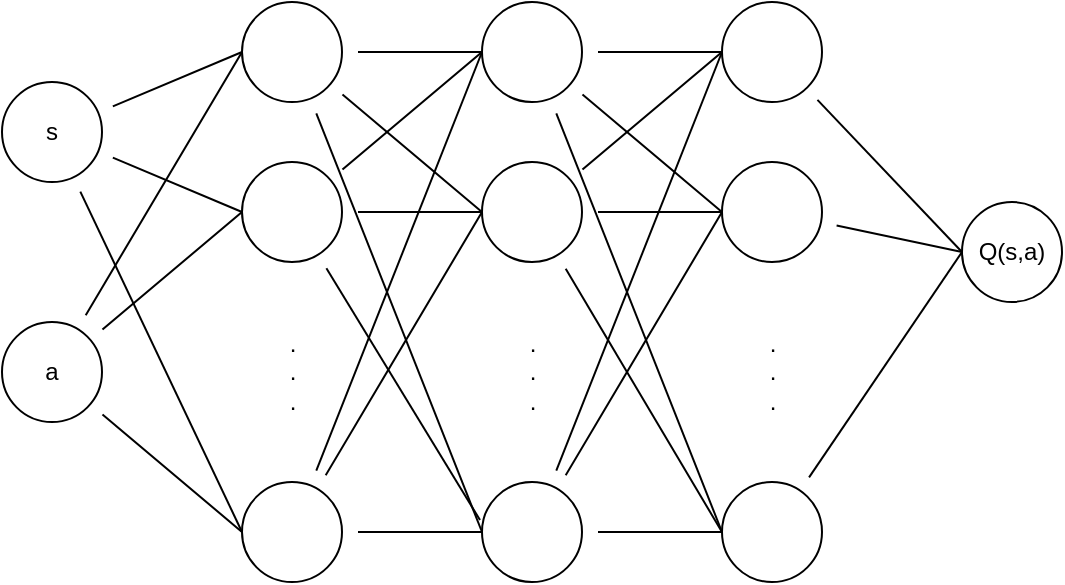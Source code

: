 <mxfile version="18.1.2" type="device"><diagram id="C5RBs43oDa-KdzZeNtuy" name="Page-1"><mxGraphModel dx="1290" dy="697" grid="1" gridSize="10" guides="1" tooltips="1" connect="1" arrows="1" fold="1" page="1" pageScale="1" pageWidth="827" pageHeight="1169" math="0" shadow="0"><root><mxCell id="WIyWlLk6GJQsqaUBKTNV-0"/><mxCell id="WIyWlLk6GJQsqaUBKTNV-1" parent="WIyWlLk6GJQsqaUBKTNV-0"/><mxCell id="BedICG-R2N1UFX3gs-wQ-22" style="edgeStyle=none;rounded=0;orthogonalLoop=1;jettySize=auto;html=1;entryX=0;entryY=0.5;entryDx=0;entryDy=0;endArrow=none;startSize=14;endSize=14;sourcePerimeterSpacing=8;targetPerimeterSpacing=8;endFill=0;" edge="1" parent="WIyWlLk6GJQsqaUBKTNV-1" source="BedICG-R2N1UFX3gs-wQ-0" target="BedICG-R2N1UFX3gs-wQ-4"><mxGeometry relative="1" as="geometry"/></mxCell><mxCell id="BedICG-R2N1UFX3gs-wQ-23" style="edgeStyle=none;rounded=0;orthogonalLoop=1;jettySize=auto;html=1;entryX=0;entryY=0.5;entryDx=0;entryDy=0;endArrow=none;endFill=0;startSize=14;endSize=14;sourcePerimeterSpacing=8;targetPerimeterSpacing=8;" edge="1" parent="WIyWlLk6GJQsqaUBKTNV-1" source="BedICG-R2N1UFX3gs-wQ-0" target="BedICG-R2N1UFX3gs-wQ-5"><mxGeometry relative="1" as="geometry"/></mxCell><mxCell id="BedICG-R2N1UFX3gs-wQ-24" style="edgeStyle=none;rounded=0;orthogonalLoop=1;jettySize=auto;html=1;entryX=0;entryY=0.5;entryDx=0;entryDy=0;endArrow=none;endFill=0;startSize=14;endSize=14;sourcePerimeterSpacing=8;targetPerimeterSpacing=8;" edge="1" parent="WIyWlLk6GJQsqaUBKTNV-1" source="BedICG-R2N1UFX3gs-wQ-0" target="BedICG-R2N1UFX3gs-wQ-6"><mxGeometry relative="1" as="geometry"/></mxCell><mxCell id="BedICG-R2N1UFX3gs-wQ-0" value="s" style="ellipse;whiteSpace=wrap;html=1;aspect=fixed;hachureGap=4;" vertex="1" parent="WIyWlLk6GJQsqaUBKTNV-1"><mxGeometry x="120" y="190" width="50" height="50" as="geometry"/></mxCell><mxCell id="BedICG-R2N1UFX3gs-wQ-25" style="edgeStyle=none;rounded=0;orthogonalLoop=1;jettySize=auto;html=1;entryX=0;entryY=0.5;entryDx=0;entryDy=0;endArrow=none;endFill=0;startSize=14;endSize=14;sourcePerimeterSpacing=8;targetPerimeterSpacing=8;" edge="1" parent="WIyWlLk6GJQsqaUBKTNV-1" source="BedICG-R2N1UFX3gs-wQ-1" target="BedICG-R2N1UFX3gs-wQ-4"><mxGeometry relative="1" as="geometry"/></mxCell><mxCell id="BedICG-R2N1UFX3gs-wQ-26" style="edgeStyle=none;rounded=0;orthogonalLoop=1;jettySize=auto;html=1;entryX=0;entryY=0.5;entryDx=0;entryDy=0;endArrow=none;endFill=0;startSize=14;endSize=14;sourcePerimeterSpacing=8;targetPerimeterSpacing=8;" edge="1" parent="WIyWlLk6GJQsqaUBKTNV-1" source="BedICG-R2N1UFX3gs-wQ-1" target="BedICG-R2N1UFX3gs-wQ-5"><mxGeometry relative="1" as="geometry"/></mxCell><mxCell id="BedICG-R2N1UFX3gs-wQ-27" style="edgeStyle=none;rounded=0;orthogonalLoop=1;jettySize=auto;html=1;entryX=0;entryY=0.5;entryDx=0;entryDy=0;endArrow=none;endFill=0;startSize=14;endSize=14;sourcePerimeterSpacing=8;targetPerimeterSpacing=8;" edge="1" parent="WIyWlLk6GJQsqaUBKTNV-1" source="BedICG-R2N1UFX3gs-wQ-1" target="BedICG-R2N1UFX3gs-wQ-6"><mxGeometry relative="1" as="geometry"/></mxCell><mxCell id="BedICG-R2N1UFX3gs-wQ-1" value="a" style="ellipse;whiteSpace=wrap;html=1;aspect=fixed;hachureGap=4;" vertex="1" parent="WIyWlLk6GJQsqaUBKTNV-1"><mxGeometry x="120" y="310" width="50" height="50" as="geometry"/></mxCell><mxCell id="BedICG-R2N1UFX3gs-wQ-35" style="edgeStyle=none;rounded=0;orthogonalLoop=1;jettySize=auto;html=1;entryX=0;entryY=0.5;entryDx=0;entryDy=0;endArrow=none;endFill=0;startSize=14;endSize=14;sourcePerimeterSpacing=8;targetPerimeterSpacing=8;" edge="1" parent="WIyWlLk6GJQsqaUBKTNV-1" source="BedICG-R2N1UFX3gs-wQ-4" target="BedICG-R2N1UFX3gs-wQ-8"><mxGeometry relative="1" as="geometry"/></mxCell><mxCell id="BedICG-R2N1UFX3gs-wQ-36" style="edgeStyle=none;rounded=0;orthogonalLoop=1;jettySize=auto;html=1;entryX=0;entryY=0.5;entryDx=0;entryDy=0;endArrow=none;endFill=0;startSize=14;endSize=14;sourcePerimeterSpacing=8;targetPerimeterSpacing=8;" edge="1" parent="WIyWlLk6GJQsqaUBKTNV-1" source="BedICG-R2N1UFX3gs-wQ-4" target="BedICG-R2N1UFX3gs-wQ-9"><mxGeometry relative="1" as="geometry"/></mxCell><mxCell id="BedICG-R2N1UFX3gs-wQ-37" style="edgeStyle=none;rounded=0;orthogonalLoop=1;jettySize=auto;html=1;entryX=0;entryY=0.5;entryDx=0;entryDy=0;endArrow=none;endFill=0;startSize=14;endSize=14;sourcePerimeterSpacing=8;targetPerimeterSpacing=8;" edge="1" parent="WIyWlLk6GJQsqaUBKTNV-1" source="BedICG-R2N1UFX3gs-wQ-4" target="BedICG-R2N1UFX3gs-wQ-10"><mxGeometry relative="1" as="geometry"/></mxCell><mxCell id="BedICG-R2N1UFX3gs-wQ-4" value="" style="ellipse;whiteSpace=wrap;html=1;aspect=fixed;hachureGap=4;" vertex="1" parent="WIyWlLk6GJQsqaUBKTNV-1"><mxGeometry x="240" y="150" width="50" height="50" as="geometry"/></mxCell><mxCell id="BedICG-R2N1UFX3gs-wQ-32" style="edgeStyle=none;rounded=0;orthogonalLoop=1;jettySize=auto;html=1;entryX=-0.02;entryY=0.38;entryDx=0;entryDy=0;entryPerimeter=0;endArrow=none;endFill=0;startSize=14;endSize=14;sourcePerimeterSpacing=8;targetPerimeterSpacing=8;" edge="1" parent="WIyWlLk6GJQsqaUBKTNV-1" source="BedICG-R2N1UFX3gs-wQ-5" target="BedICG-R2N1UFX3gs-wQ-10"><mxGeometry relative="1" as="geometry"/></mxCell><mxCell id="BedICG-R2N1UFX3gs-wQ-33" style="edgeStyle=none;rounded=0;orthogonalLoop=1;jettySize=auto;html=1;entryX=0;entryY=0.5;entryDx=0;entryDy=0;endArrow=none;endFill=0;startSize=14;endSize=14;sourcePerimeterSpacing=8;targetPerimeterSpacing=8;" edge="1" parent="WIyWlLk6GJQsqaUBKTNV-1" source="BedICG-R2N1UFX3gs-wQ-5" target="BedICG-R2N1UFX3gs-wQ-9"><mxGeometry relative="1" as="geometry"/></mxCell><mxCell id="BedICG-R2N1UFX3gs-wQ-34" style="edgeStyle=none;rounded=0;orthogonalLoop=1;jettySize=auto;html=1;entryX=0;entryY=0.5;entryDx=0;entryDy=0;endArrow=none;endFill=0;startSize=14;endSize=14;sourcePerimeterSpacing=8;targetPerimeterSpacing=8;" edge="1" parent="WIyWlLk6GJQsqaUBKTNV-1" source="BedICG-R2N1UFX3gs-wQ-5" target="BedICG-R2N1UFX3gs-wQ-8"><mxGeometry relative="1" as="geometry"/></mxCell><mxCell id="BedICG-R2N1UFX3gs-wQ-5" value="" style="ellipse;whiteSpace=wrap;html=1;aspect=fixed;hachureGap=4;" vertex="1" parent="WIyWlLk6GJQsqaUBKTNV-1"><mxGeometry x="240" y="230" width="50" height="50" as="geometry"/></mxCell><mxCell id="BedICG-R2N1UFX3gs-wQ-28" style="edgeStyle=none;rounded=0;orthogonalLoop=1;jettySize=auto;html=1;entryX=0;entryY=0.5;entryDx=0;entryDy=0;endArrow=none;endFill=0;startSize=14;endSize=14;sourcePerimeterSpacing=8;targetPerimeterSpacing=8;" edge="1" parent="WIyWlLk6GJQsqaUBKTNV-1" source="BedICG-R2N1UFX3gs-wQ-6" target="BedICG-R2N1UFX3gs-wQ-10"><mxGeometry relative="1" as="geometry"/></mxCell><mxCell id="BedICG-R2N1UFX3gs-wQ-30" style="edgeStyle=none;rounded=0;orthogonalLoop=1;jettySize=auto;html=1;entryX=0;entryY=0.5;entryDx=0;entryDy=0;endArrow=none;endFill=0;startSize=14;endSize=14;sourcePerimeterSpacing=8;targetPerimeterSpacing=8;" edge="1" parent="WIyWlLk6GJQsqaUBKTNV-1" source="BedICG-R2N1UFX3gs-wQ-6" target="BedICG-R2N1UFX3gs-wQ-9"><mxGeometry relative="1" as="geometry"/></mxCell><mxCell id="BedICG-R2N1UFX3gs-wQ-31" style="edgeStyle=none;rounded=0;orthogonalLoop=1;jettySize=auto;html=1;entryX=0;entryY=0.5;entryDx=0;entryDy=0;endArrow=none;endFill=0;startSize=14;endSize=14;sourcePerimeterSpacing=8;targetPerimeterSpacing=8;" edge="1" parent="WIyWlLk6GJQsqaUBKTNV-1" source="BedICG-R2N1UFX3gs-wQ-6" target="BedICG-R2N1UFX3gs-wQ-8"><mxGeometry relative="1" as="geometry"/></mxCell><mxCell id="BedICG-R2N1UFX3gs-wQ-6" value="" style="ellipse;whiteSpace=wrap;html=1;aspect=fixed;hachureGap=4;" vertex="1" parent="WIyWlLk6GJQsqaUBKTNV-1"><mxGeometry x="240" y="390" width="50" height="50" as="geometry"/></mxCell><mxCell id="BedICG-R2N1UFX3gs-wQ-38" style="edgeStyle=none;rounded=0;orthogonalLoop=1;jettySize=auto;html=1;entryX=0;entryY=0.5;entryDx=0;entryDy=0;endArrow=none;endFill=0;startSize=14;endSize=14;sourcePerimeterSpacing=8;targetPerimeterSpacing=8;" edge="1" parent="WIyWlLk6GJQsqaUBKTNV-1" source="BedICG-R2N1UFX3gs-wQ-8" target="BedICG-R2N1UFX3gs-wQ-11"><mxGeometry relative="1" as="geometry"/></mxCell><mxCell id="BedICG-R2N1UFX3gs-wQ-39" style="edgeStyle=none;rounded=0;orthogonalLoop=1;jettySize=auto;html=1;entryX=0;entryY=0.5;entryDx=0;entryDy=0;endArrow=none;endFill=0;startSize=14;endSize=14;sourcePerimeterSpacing=8;targetPerimeterSpacing=8;" edge="1" parent="WIyWlLk6GJQsqaUBKTNV-1" source="BedICG-R2N1UFX3gs-wQ-8" target="BedICG-R2N1UFX3gs-wQ-12"><mxGeometry relative="1" as="geometry"/></mxCell><mxCell id="BedICG-R2N1UFX3gs-wQ-40" style="edgeStyle=none;rounded=0;orthogonalLoop=1;jettySize=auto;html=1;entryX=0;entryY=0.5;entryDx=0;entryDy=0;endArrow=none;endFill=0;startSize=14;endSize=14;sourcePerimeterSpacing=8;targetPerimeterSpacing=8;" edge="1" parent="WIyWlLk6GJQsqaUBKTNV-1" source="BedICG-R2N1UFX3gs-wQ-8" target="BedICG-R2N1UFX3gs-wQ-13"><mxGeometry relative="1" as="geometry"/></mxCell><mxCell id="BedICG-R2N1UFX3gs-wQ-8" value="" style="ellipse;whiteSpace=wrap;html=1;aspect=fixed;hachureGap=4;" vertex="1" parent="WIyWlLk6GJQsqaUBKTNV-1"><mxGeometry x="360" y="150" width="50" height="50" as="geometry"/></mxCell><mxCell id="BedICG-R2N1UFX3gs-wQ-41" style="edgeStyle=none;rounded=0;orthogonalLoop=1;jettySize=auto;html=1;entryX=0;entryY=0.5;entryDx=0;entryDy=0;endArrow=none;endFill=0;startSize=14;endSize=14;sourcePerimeterSpacing=8;targetPerimeterSpacing=8;" edge="1" parent="WIyWlLk6GJQsqaUBKTNV-1" source="BedICG-R2N1UFX3gs-wQ-9" target="BedICG-R2N1UFX3gs-wQ-11"><mxGeometry relative="1" as="geometry"/></mxCell><mxCell id="BedICG-R2N1UFX3gs-wQ-42" style="edgeStyle=none;rounded=0;orthogonalLoop=1;jettySize=auto;html=1;entryX=0;entryY=0.5;entryDx=0;entryDy=0;endArrow=none;endFill=0;startSize=14;endSize=14;sourcePerimeterSpacing=8;targetPerimeterSpacing=8;" edge="1" parent="WIyWlLk6GJQsqaUBKTNV-1" source="BedICG-R2N1UFX3gs-wQ-9" target="BedICG-R2N1UFX3gs-wQ-12"><mxGeometry relative="1" as="geometry"/></mxCell><mxCell id="BedICG-R2N1UFX3gs-wQ-43" style="edgeStyle=none;rounded=0;orthogonalLoop=1;jettySize=auto;html=1;entryX=0;entryY=0.5;entryDx=0;entryDy=0;endArrow=none;endFill=0;startSize=14;endSize=14;sourcePerimeterSpacing=8;targetPerimeterSpacing=8;" edge="1" parent="WIyWlLk6GJQsqaUBKTNV-1" source="BedICG-R2N1UFX3gs-wQ-9" target="BedICG-R2N1UFX3gs-wQ-13"><mxGeometry relative="1" as="geometry"/></mxCell><mxCell id="BedICG-R2N1UFX3gs-wQ-9" value="" style="ellipse;whiteSpace=wrap;html=1;aspect=fixed;hachureGap=4;" vertex="1" parent="WIyWlLk6GJQsqaUBKTNV-1"><mxGeometry x="360" y="230" width="50" height="50" as="geometry"/></mxCell><mxCell id="BedICG-R2N1UFX3gs-wQ-29" style="edgeStyle=none;rounded=0;orthogonalLoop=1;jettySize=auto;html=1;entryX=0;entryY=0.5;entryDx=0;entryDy=0;endArrow=none;endFill=0;startSize=14;endSize=14;sourcePerimeterSpacing=8;targetPerimeterSpacing=8;" edge="1" parent="WIyWlLk6GJQsqaUBKTNV-1" source="BedICG-R2N1UFX3gs-wQ-10" target="BedICG-R2N1UFX3gs-wQ-13"><mxGeometry relative="1" as="geometry"/></mxCell><mxCell id="BedICG-R2N1UFX3gs-wQ-44" style="edgeStyle=none;rounded=0;orthogonalLoop=1;jettySize=auto;html=1;entryX=0;entryY=0.5;entryDx=0;entryDy=0;endArrow=none;endFill=0;startSize=14;endSize=14;sourcePerimeterSpacing=8;targetPerimeterSpacing=8;" edge="1" parent="WIyWlLk6GJQsqaUBKTNV-1" source="BedICG-R2N1UFX3gs-wQ-10" target="BedICG-R2N1UFX3gs-wQ-12"><mxGeometry relative="1" as="geometry"/></mxCell><mxCell id="BedICG-R2N1UFX3gs-wQ-45" style="edgeStyle=none;rounded=0;orthogonalLoop=1;jettySize=auto;html=1;entryX=0;entryY=0.5;entryDx=0;entryDy=0;endArrow=none;endFill=0;startSize=14;endSize=14;sourcePerimeterSpacing=8;targetPerimeterSpacing=8;" edge="1" parent="WIyWlLk6GJQsqaUBKTNV-1" source="BedICG-R2N1UFX3gs-wQ-10" target="BedICG-R2N1UFX3gs-wQ-11"><mxGeometry relative="1" as="geometry"/></mxCell><mxCell id="BedICG-R2N1UFX3gs-wQ-10" value="" style="ellipse;whiteSpace=wrap;html=1;aspect=fixed;hachureGap=4;" vertex="1" parent="WIyWlLk6GJQsqaUBKTNV-1"><mxGeometry x="360" y="390" width="50" height="50" as="geometry"/></mxCell><mxCell id="BedICG-R2N1UFX3gs-wQ-46" style="edgeStyle=none;rounded=0;orthogonalLoop=1;jettySize=auto;html=1;entryX=0;entryY=0.5;entryDx=0;entryDy=0;endArrow=none;endFill=0;startSize=14;endSize=14;sourcePerimeterSpacing=8;targetPerimeterSpacing=8;" edge="1" parent="WIyWlLk6GJQsqaUBKTNV-1" source="BedICG-R2N1UFX3gs-wQ-11" target="BedICG-R2N1UFX3gs-wQ-17"><mxGeometry relative="1" as="geometry"/></mxCell><mxCell id="BedICG-R2N1UFX3gs-wQ-11" value="" style="ellipse;whiteSpace=wrap;html=1;aspect=fixed;hachureGap=4;" vertex="1" parent="WIyWlLk6GJQsqaUBKTNV-1"><mxGeometry x="480" y="150" width="50" height="50" as="geometry"/></mxCell><mxCell id="BedICG-R2N1UFX3gs-wQ-47" style="edgeStyle=none;rounded=0;orthogonalLoop=1;jettySize=auto;html=1;entryX=0;entryY=0.5;entryDx=0;entryDy=0;endArrow=none;endFill=0;startSize=14;endSize=14;sourcePerimeterSpacing=8;targetPerimeterSpacing=8;" edge="1" parent="WIyWlLk6GJQsqaUBKTNV-1" source="BedICG-R2N1UFX3gs-wQ-12" target="BedICG-R2N1UFX3gs-wQ-17"><mxGeometry relative="1" as="geometry"/></mxCell><mxCell id="BedICG-R2N1UFX3gs-wQ-12" value="" style="ellipse;whiteSpace=wrap;html=1;aspect=fixed;hachureGap=4;" vertex="1" parent="WIyWlLk6GJQsqaUBKTNV-1"><mxGeometry x="480" y="230" width="50" height="50" as="geometry"/></mxCell><mxCell id="BedICG-R2N1UFX3gs-wQ-48" style="edgeStyle=none;rounded=0;orthogonalLoop=1;jettySize=auto;html=1;entryX=0;entryY=0.5;entryDx=0;entryDy=0;endArrow=none;endFill=0;startSize=14;endSize=14;sourcePerimeterSpacing=8;targetPerimeterSpacing=8;" edge="1" parent="WIyWlLk6GJQsqaUBKTNV-1" source="BedICG-R2N1UFX3gs-wQ-13" target="BedICG-R2N1UFX3gs-wQ-17"><mxGeometry relative="1" as="geometry"/></mxCell><mxCell id="BedICG-R2N1UFX3gs-wQ-13" value="" style="ellipse;whiteSpace=wrap;html=1;aspect=fixed;hachureGap=4;" vertex="1" parent="WIyWlLk6GJQsqaUBKTNV-1"><mxGeometry x="480" y="390" width="50" height="50" as="geometry"/></mxCell><mxCell id="BedICG-R2N1UFX3gs-wQ-17" value="Q(s,a)" style="ellipse;whiteSpace=wrap;html=1;aspect=fixed;hachureGap=4;" vertex="1" parent="WIyWlLk6GJQsqaUBKTNV-1"><mxGeometry x="600" y="250" width="50" height="50" as="geometry"/></mxCell><mxCell id="BedICG-R2N1UFX3gs-wQ-49" value=".&lt;br&gt;.&lt;br&gt;.&lt;br&gt;" style="text;html=1;align=center;verticalAlign=middle;resizable=0;points=[];autosize=1;strokeColor=none;fillColor=none;hachureGap=4;" vertex="1" parent="WIyWlLk6GJQsqaUBKTNV-1"><mxGeometry x="255" y="310" width="20" height="50" as="geometry"/></mxCell><mxCell id="BedICG-R2N1UFX3gs-wQ-50" value=".&lt;br&gt;.&lt;br&gt;.&lt;br&gt;" style="text;html=1;align=center;verticalAlign=middle;resizable=0;points=[];autosize=1;strokeColor=none;fillColor=none;hachureGap=4;" vertex="1" parent="WIyWlLk6GJQsqaUBKTNV-1"><mxGeometry x="375" y="310" width="20" height="50" as="geometry"/></mxCell><mxCell id="BedICG-R2N1UFX3gs-wQ-51" value=".&lt;br&gt;.&lt;br&gt;.&lt;br&gt;" style="text;html=1;align=center;verticalAlign=middle;resizable=0;points=[];autosize=1;strokeColor=none;fillColor=none;hachureGap=4;" vertex="1" parent="WIyWlLk6GJQsqaUBKTNV-1"><mxGeometry x="495" y="310" width="20" height="50" as="geometry"/></mxCell></root></mxGraphModel></diagram></mxfile>